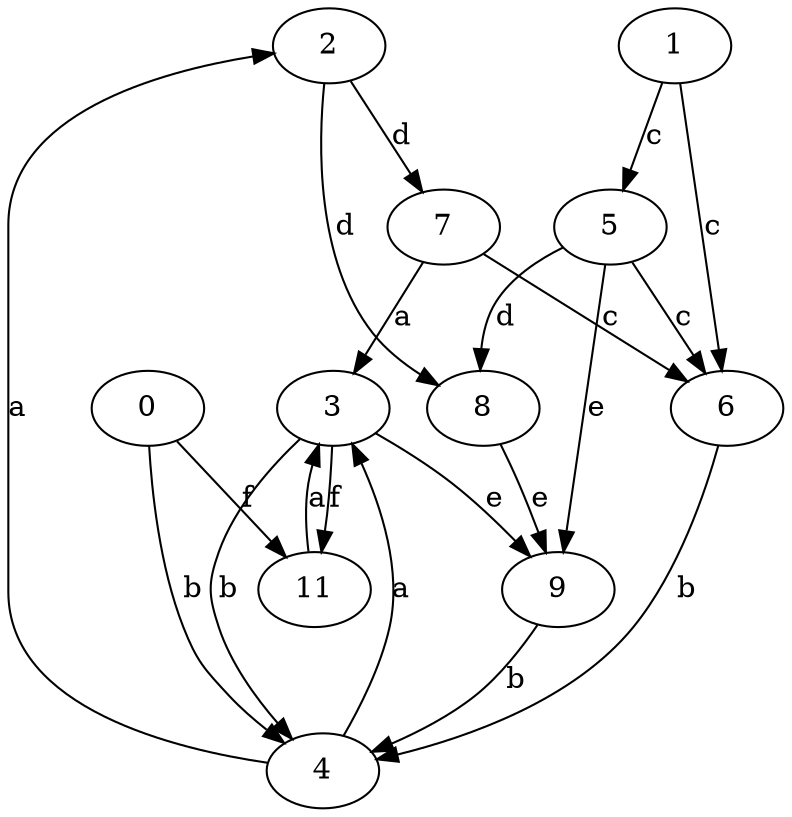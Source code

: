 strict digraph  {
2;
3;
0;
1;
4;
5;
6;
7;
8;
9;
11;
2 -> 7  [label=d];
2 -> 8  [label=d];
3 -> 4  [label=b];
3 -> 9  [label=e];
3 -> 11  [label=f];
0 -> 4  [label=b];
0 -> 11  [label=f];
1 -> 5  [label=c];
1 -> 6  [label=c];
4 -> 2  [label=a];
4 -> 3  [label=a];
5 -> 6  [label=c];
5 -> 8  [label=d];
5 -> 9  [label=e];
6 -> 4  [label=b];
7 -> 3  [label=a];
7 -> 6  [label=c];
8 -> 9  [label=e];
9 -> 4  [label=b];
11 -> 3  [label=a];
}
